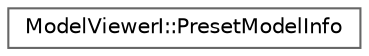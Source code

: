 digraph "Graphical Class Hierarchy"
{
 // LATEX_PDF_SIZE
  bgcolor="transparent";
  edge [fontname=Helvetica,fontsize=10,labelfontname=Helvetica,labelfontsize=10];
  node [fontname=Helvetica,fontsize=10,shape=box,height=0.2,width=0.4];
  rankdir="LR";
  Node0 [id="Node000000",label="ModelViewerI::PresetModelInfo",height=0.2,width=0.4,color="grey40", fillcolor="white", style="filled",URL="$structModelViewerI_1_1PresetModelInfo.html",tooltip="Struct representing information of a model's visual information for pre-defined shapes."];
}
